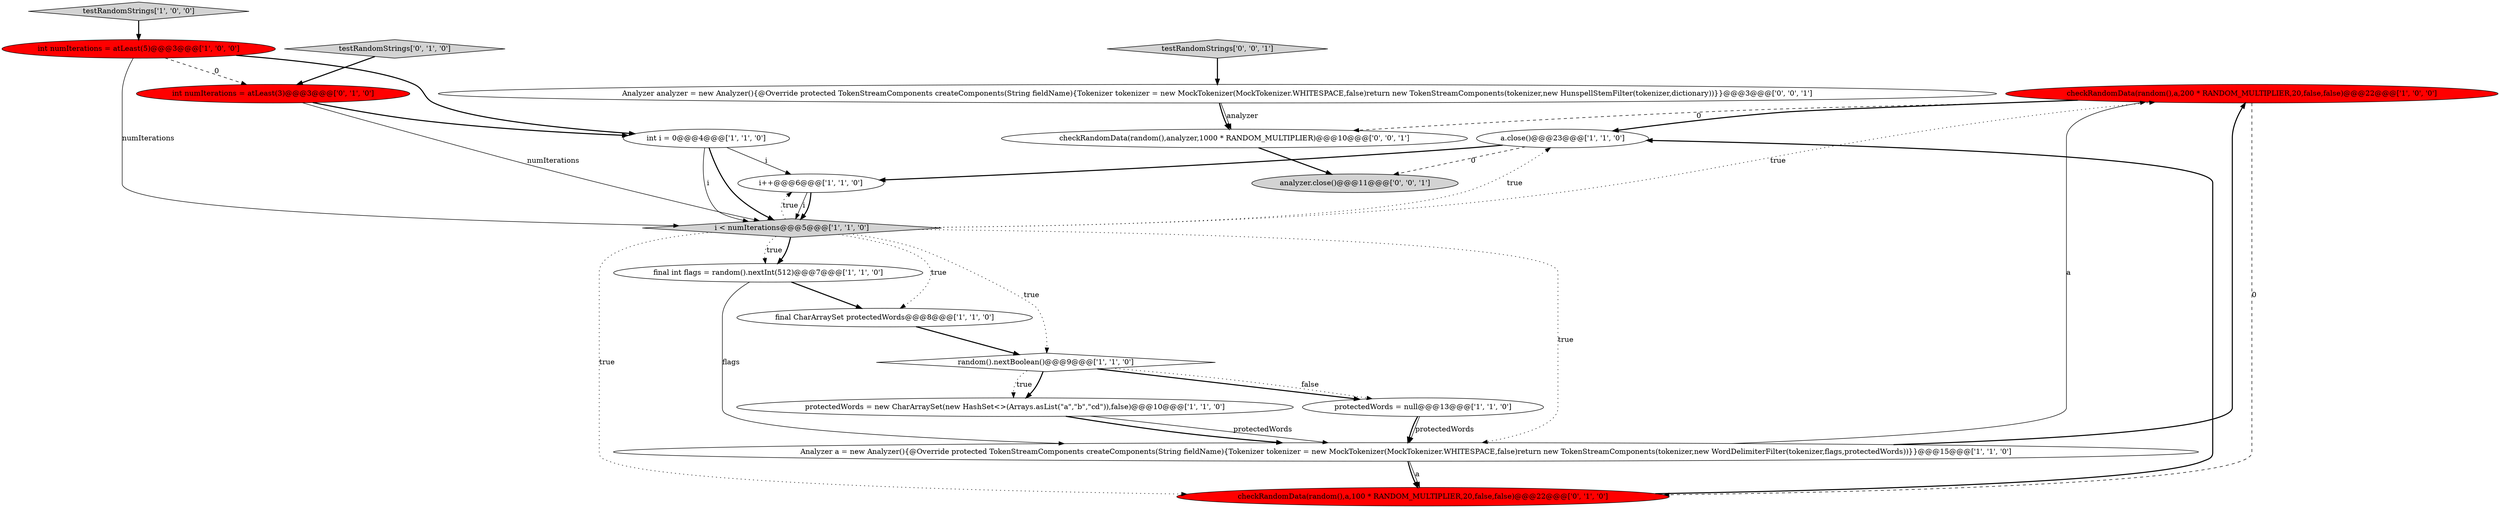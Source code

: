 digraph {
12 [style = filled, label = "checkRandomData(random(),a,200 * RANDOM_MULTIPLIER,20,false,false)@@@22@@@['1', '0', '0']", fillcolor = red, shape = ellipse image = "AAA1AAABBB1BBB"];
7 [style = filled, label = "final int flags = random().nextInt(512)@@@7@@@['1', '1', '0']", fillcolor = white, shape = ellipse image = "AAA0AAABBB1BBB"];
15 [style = filled, label = "testRandomStrings['0', '1', '0']", fillcolor = lightgray, shape = diamond image = "AAA0AAABBB2BBB"];
18 [style = filled, label = "checkRandomData(random(),analyzer,1000 * RANDOM_MULTIPLIER)@@@10@@@['0', '0', '1']", fillcolor = white, shape = ellipse image = "AAA0AAABBB3BBB"];
4 [style = filled, label = "testRandomStrings['1', '0', '0']", fillcolor = lightgray, shape = diamond image = "AAA0AAABBB1BBB"];
8 [style = filled, label = "final CharArraySet protectedWords@@@8@@@['1', '1', '0']", fillcolor = white, shape = ellipse image = "AAA0AAABBB1BBB"];
0 [style = filled, label = "int i = 0@@@4@@@['1', '1', '0']", fillcolor = white, shape = ellipse image = "AAA0AAABBB1BBB"];
3 [style = filled, label = "a.close()@@@23@@@['1', '1', '0']", fillcolor = white, shape = ellipse image = "AAA0AAABBB1BBB"];
6 [style = filled, label = "Analyzer a = new Analyzer(){@Override protected TokenStreamComponents createComponents(String fieldName){Tokenizer tokenizer = new MockTokenizer(MockTokenizer.WHITESPACE,false)return new TokenStreamComponents(tokenizer,new WordDelimiterFilter(tokenizer,flags,protectedWords))}}@@@15@@@['1', '1', '0']", fillcolor = white, shape = ellipse image = "AAA0AAABBB1BBB"];
11 [style = filled, label = "random().nextBoolean()@@@9@@@['1', '1', '0']", fillcolor = white, shape = diamond image = "AAA0AAABBB1BBB"];
13 [style = filled, label = "checkRandomData(random(),a,100 * RANDOM_MULTIPLIER,20,false,false)@@@22@@@['0', '1', '0']", fillcolor = red, shape = ellipse image = "AAA1AAABBB2BBB"];
17 [style = filled, label = "analyzer.close()@@@11@@@['0', '0', '1']", fillcolor = lightgray, shape = ellipse image = "AAA0AAABBB3BBB"];
5 [style = filled, label = "i++@@@6@@@['1', '1', '0']", fillcolor = white, shape = ellipse image = "AAA0AAABBB1BBB"];
9 [style = filled, label = "int numIterations = atLeast(5)@@@3@@@['1', '0', '0']", fillcolor = red, shape = ellipse image = "AAA1AAABBB1BBB"];
10 [style = filled, label = "protectedWords = null@@@13@@@['1', '1', '0']", fillcolor = white, shape = ellipse image = "AAA0AAABBB1BBB"];
2 [style = filled, label = "protectedWords = new CharArraySet(new HashSet<>(Arrays.asList(\"a\",\"b\",\"cd\")),false)@@@10@@@['1', '1', '0']", fillcolor = white, shape = ellipse image = "AAA0AAABBB1BBB"];
1 [style = filled, label = "i < numIterations@@@5@@@['1', '1', '0']", fillcolor = lightgray, shape = diamond image = "AAA0AAABBB1BBB"];
16 [style = filled, label = "testRandomStrings['0', '0', '1']", fillcolor = lightgray, shape = diamond image = "AAA0AAABBB3BBB"];
19 [style = filled, label = "Analyzer analyzer = new Analyzer(){@Override protected TokenStreamComponents createComponents(String fieldName){Tokenizer tokenizer = new MockTokenizer(MockTokenizer.WHITESPACE,false)return new TokenStreamComponents(tokenizer,new HunspellStemFilter(tokenizer,dictionary))}}@@@3@@@['0', '0', '1']", fillcolor = white, shape = ellipse image = "AAA0AAABBB3BBB"];
14 [style = filled, label = "int numIterations = atLeast(3)@@@3@@@['0', '1', '0']", fillcolor = red, shape = ellipse image = "AAA1AAABBB2BBB"];
2->6 [style = solid, label="protectedWords"];
4->9 [style = bold, label=""];
10->6 [style = solid, label="protectedWords"];
19->18 [style = bold, label=""];
3->17 [style = dashed, label="0"];
9->0 [style = bold, label=""];
15->14 [style = bold, label=""];
2->6 [style = bold, label=""];
0->1 [style = solid, label="i"];
1->11 [style = dotted, label="true"];
18->17 [style = bold, label=""];
6->13 [style = solid, label="a"];
5->1 [style = solid, label="i"];
16->19 [style = bold, label=""];
7->8 [style = bold, label=""];
1->7 [style = bold, label=""];
10->6 [style = bold, label=""];
11->2 [style = bold, label=""];
14->1 [style = solid, label="numIterations"];
0->5 [style = solid, label="i"];
1->3 [style = dotted, label="true"];
1->7 [style = dotted, label="true"];
1->13 [style = dotted, label="true"];
5->1 [style = bold, label=""];
3->5 [style = bold, label=""];
11->2 [style = dotted, label="true"];
9->14 [style = dashed, label="0"];
14->0 [style = bold, label=""];
13->3 [style = bold, label=""];
6->12 [style = solid, label="a"];
11->10 [style = bold, label=""];
0->1 [style = bold, label=""];
6->13 [style = bold, label=""];
1->12 [style = dotted, label="true"];
7->6 [style = solid, label="flags"];
1->8 [style = dotted, label="true"];
19->18 [style = solid, label="analyzer"];
9->1 [style = solid, label="numIterations"];
1->6 [style = dotted, label="true"];
12->18 [style = dashed, label="0"];
12->3 [style = bold, label=""];
12->13 [style = dashed, label="0"];
11->10 [style = dotted, label="false"];
8->11 [style = bold, label=""];
1->5 [style = dotted, label="true"];
6->12 [style = bold, label=""];
}
